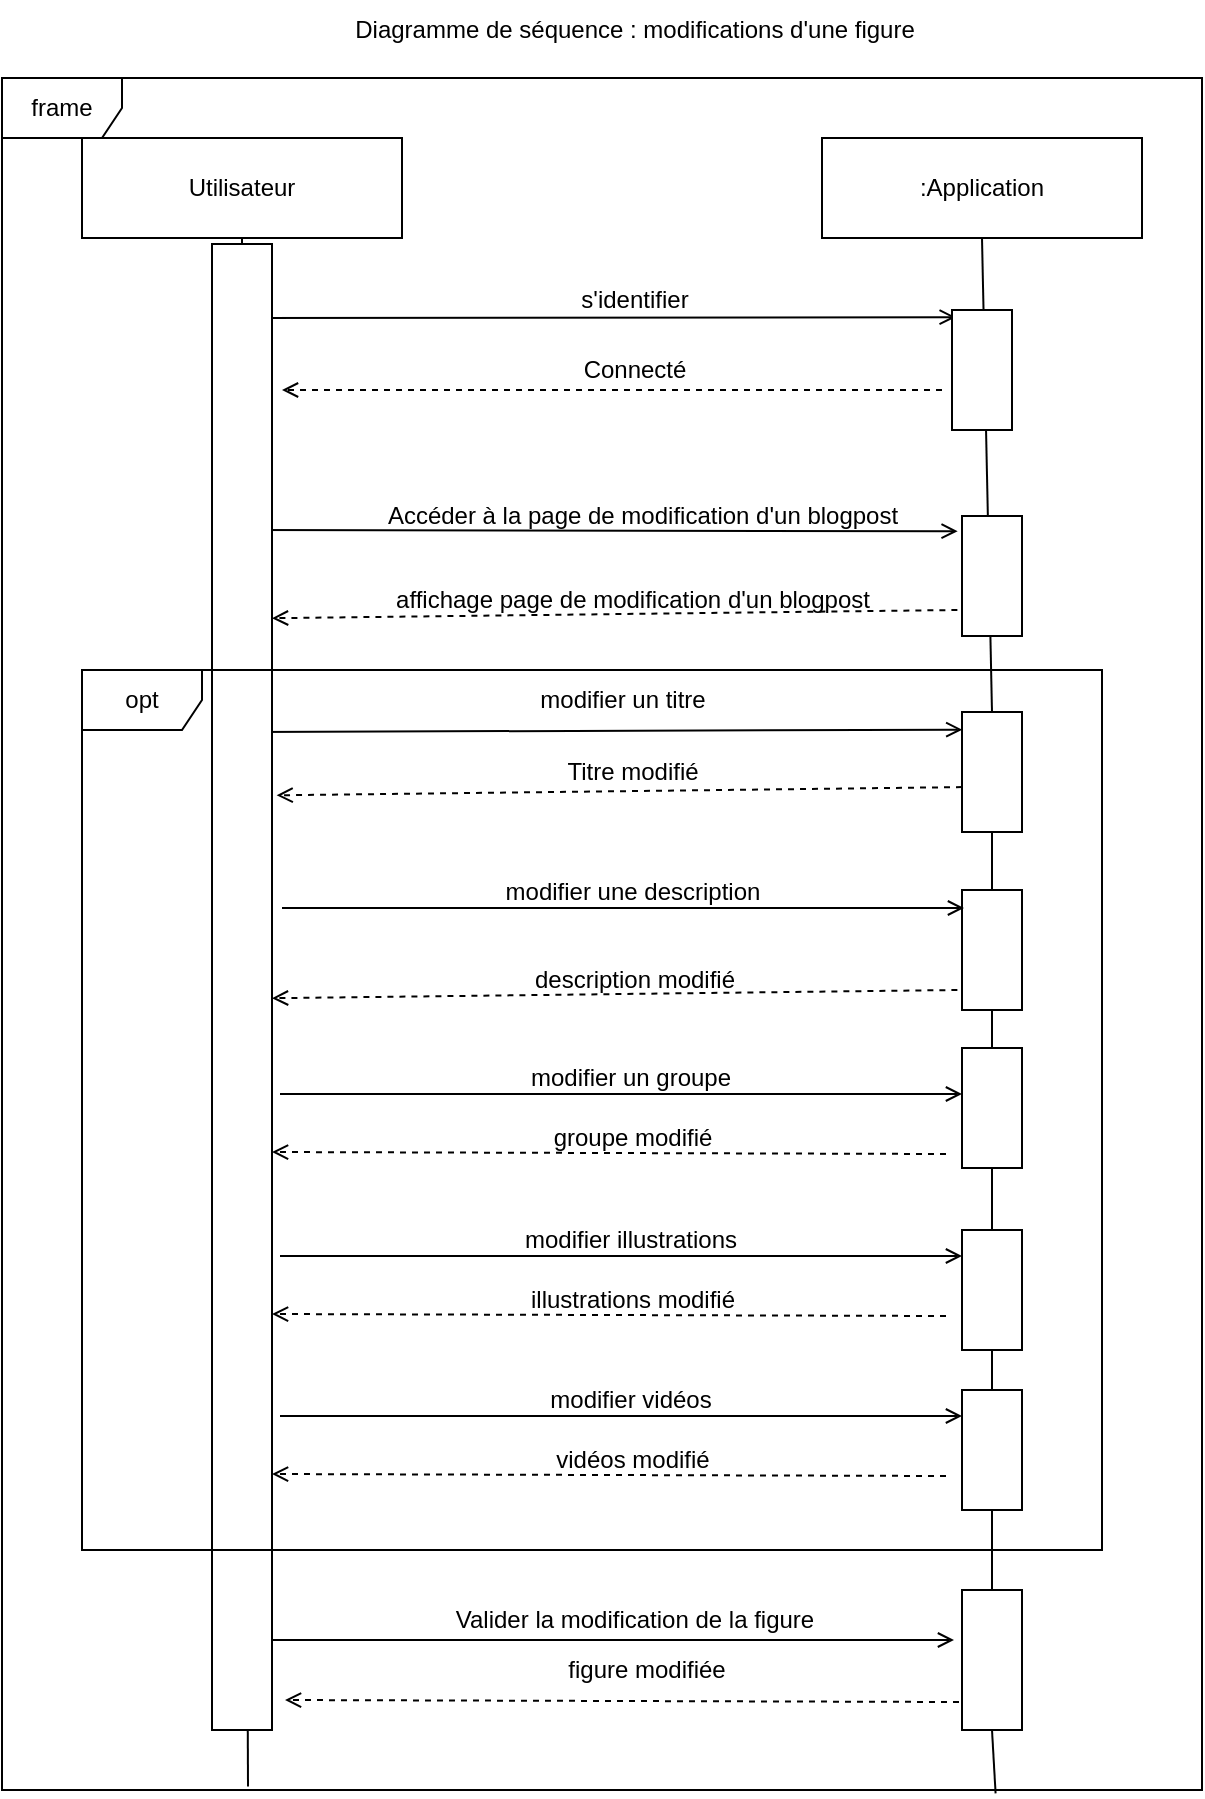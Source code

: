 <mxfile version="24.8.4">
  <diagram name="Page-1" id="KEBiCmwcIs1lIJkUnLUC">
    <mxGraphModel grid="1" page="1" gridSize="10" guides="1" tooltips="1" connect="1" arrows="1" fold="1" pageScale="1" pageWidth="827" pageHeight="1169" math="0" shadow="0">
      <root>
        <mxCell id="0" />
        <mxCell id="1" parent="0" />
        <mxCell id="8iJM9ZkAW7ooaeFF_Nti-1" value="Utilisateur" style="html=1;whiteSpace=wrap;" vertex="1" parent="1">
          <mxGeometry x="980" y="654" width="160" height="50" as="geometry" />
        </mxCell>
        <mxCell id="8iJM9ZkAW7ooaeFF_Nti-2" value=":Application" style="html=1;whiteSpace=wrap;" vertex="1" parent="1">
          <mxGeometry x="1350" y="654" width="160" height="50" as="geometry" />
        </mxCell>
        <mxCell id="8iJM9ZkAW7ooaeFF_Nti-3" value="" style="endArrow=none;html=1;rounded=0;entryX=0.5;entryY=1;entryDx=0;entryDy=0;exitX=0.205;exitY=0.998;exitDx=0;exitDy=0;exitPerimeter=0;" edge="1" parent="1" source="8iJM9ZkAW7ooaeFF_Nti-7" target="8iJM9ZkAW7ooaeFF_Nti-1">
          <mxGeometry width="50" height="50" relative="1" as="geometry">
            <mxPoint x="1060" y="1214" as="sourcePoint" />
            <mxPoint x="1100" y="784" as="targetPoint" />
          </mxGeometry>
        </mxCell>
        <mxCell id="8iJM9ZkAW7ooaeFF_Nti-4" value="" style="endArrow=none;html=1;rounded=0;entryX=0.5;entryY=1;entryDx=0;entryDy=0;exitX=0.5;exitY=0;exitDx=0;exitDy=0;" edge="1" parent="1" source="8iJM9ZkAW7ooaeFF_Nti-23" target="8iJM9ZkAW7ooaeFF_Nti-2">
          <mxGeometry width="50" height="50" relative="1" as="geometry">
            <mxPoint x="1339.5" y="1214" as="sourcePoint" />
            <mxPoint x="1339.5" y="704" as="targetPoint" />
          </mxGeometry>
        </mxCell>
        <mxCell id="8iJM9ZkAW7ooaeFF_Nti-5" value="" style="endArrow=open;html=1;rounded=0;endFill=0;entryX=0.062;entryY=0.06;entryDx=0;entryDy=0;entryPerimeter=0;" edge="1" parent="1" target="8iJM9ZkAW7ooaeFF_Nti-20">
          <mxGeometry width="50" height="50" relative="1" as="geometry">
            <mxPoint x="1060" y="744" as="sourcePoint" />
            <mxPoint x="1320" y="744" as="targetPoint" />
          </mxGeometry>
        </mxCell>
        <mxCell id="8iJM9ZkAW7ooaeFF_Nti-6" value="s&#39;identifier" style="text;html=1;align=center;verticalAlign=middle;resizable=0;points=[];autosize=1;strokeColor=none;fillColor=none;" vertex="1" parent="1">
          <mxGeometry x="1216" y="720" width="80" height="30" as="geometry" />
        </mxCell>
        <mxCell id="8iJM9ZkAW7ooaeFF_Nti-7" value="frame" style="shape=umlFrame;whiteSpace=wrap;html=1;pointerEvents=0;" vertex="1" parent="1">
          <mxGeometry x="940" y="624" width="600" height="856" as="geometry" />
        </mxCell>
        <mxCell id="8iJM9ZkAW7ooaeFF_Nti-8" value="Diagramme de séquence : modifications d&#39;une figure" style="text;html=1;align=center;verticalAlign=middle;resizable=0;points=[];autosize=1;strokeColor=none;fillColor=none;" vertex="1" parent="1">
          <mxGeometry x="1106" y="585" width="300" height="30" as="geometry" />
        </mxCell>
        <mxCell id="8iJM9ZkAW7ooaeFF_Nti-9" value="" style="endArrow=open;html=1;rounded=0;endFill=0;dashed=1;" edge="1" parent="1">
          <mxGeometry width="50" height="50" relative="1" as="geometry">
            <mxPoint x="1410" y="780" as="sourcePoint" />
            <mxPoint x="1080" y="780" as="targetPoint" />
          </mxGeometry>
        </mxCell>
        <mxCell id="8iJM9ZkAW7ooaeFF_Nti-10" value="Connecté" style="text;html=1;align=center;verticalAlign=middle;resizable=0;points=[];autosize=1;strokeColor=none;fillColor=none;" vertex="1" parent="1">
          <mxGeometry x="1221" y="755" width="70" height="30" as="geometry" />
        </mxCell>
        <mxCell id="8iJM9ZkAW7ooaeFF_Nti-11" value="" style="endArrow=open;html=1;rounded=0;endFill=0;entryX=0.005;entryY=0.147;entryDx=0;entryDy=0;entryPerimeter=0;" edge="1" parent="1" target="8iJM9ZkAW7ooaeFF_Nti-23">
          <mxGeometry width="50" height="50" relative="1" as="geometry">
            <mxPoint x="1060" y="951" as="sourcePoint" />
            <mxPoint x="1320" y="950" as="targetPoint" />
          </mxGeometry>
        </mxCell>
        <mxCell id="8iJM9ZkAW7ooaeFF_Nti-12" value="modifier un titre" style="text;html=1;align=center;verticalAlign=middle;resizable=0;points=[];autosize=1;strokeColor=none;fillColor=none;" vertex="1" parent="1">
          <mxGeometry x="1195" y="920" width="110" height="30" as="geometry" />
        </mxCell>
        <mxCell id="8iJM9ZkAW7ooaeFF_Nti-13" value="Titre modifié" style="text;html=1;align=center;verticalAlign=middle;resizable=0;points=[];autosize=1;strokeColor=none;fillColor=none;" vertex="1" parent="1">
          <mxGeometry x="1210.3" y="956" width="90" height="30" as="geometry" />
        </mxCell>
        <mxCell id="8iJM9ZkAW7ooaeFF_Nti-14" value="" style="endArrow=open;html=1;rounded=0;endFill=0;dashed=1;exitX=-0.01;exitY=0.876;exitDx=0;exitDy=0;exitPerimeter=0;entryX=1.067;entryY=0.386;entryDx=0;entryDy=0;entryPerimeter=0;" edge="1" parent="1">
          <mxGeometry width="50" height="50" relative="1" as="geometry">
            <mxPoint x="1420.0" y="978.56" as="sourcePoint" />
            <mxPoint x="1077.31" y="982.658" as="targetPoint" />
          </mxGeometry>
        </mxCell>
        <mxCell id="8iJM9ZkAW7ooaeFF_Nti-15" value="" style="endArrow=open;html=1;rounded=0;endFill=0;entryX=-0.072;entryY=0.127;entryDx=0;entryDy=0;entryPerimeter=0;" edge="1" parent="1" target="8iJM9ZkAW7ooaeFF_Nti-21">
          <mxGeometry width="50" height="50" relative="1" as="geometry">
            <mxPoint x="1060" y="850" as="sourcePoint" />
            <mxPoint x="1340" y="850" as="targetPoint" />
          </mxGeometry>
        </mxCell>
        <mxCell id="8iJM9ZkAW7ooaeFF_Nti-16" value="Accéder à la page de modification d&#39;un blogpost" style="text;html=1;align=center;verticalAlign=middle;resizable=0;points=[];autosize=1;strokeColor=none;fillColor=none;" vertex="1" parent="1">
          <mxGeometry x="1120" y="828" width="280" height="30" as="geometry" />
        </mxCell>
        <mxCell id="8iJM9ZkAW7ooaeFF_Nti-17" value="affichage page de modification d&#39;un blogpost" style="text;html=1;align=center;verticalAlign=middle;resizable=0;points=[];autosize=1;strokeColor=none;fillColor=none;" vertex="1" parent="1">
          <mxGeometry x="1125" y="870" width="260" height="30" as="geometry" />
        </mxCell>
        <mxCell id="8iJM9ZkAW7ooaeFF_Nti-18" value="" style="rounded=0;whiteSpace=wrap;html=1;strokeWidth=1;" vertex="1" parent="1">
          <mxGeometry x="1045" y="707" width="30" height="743" as="geometry" />
        </mxCell>
        <mxCell id="8iJM9ZkAW7ooaeFF_Nti-20" value="" style="rounded=0;whiteSpace=wrap;html=1;strokeWidth=1;" vertex="1" parent="1">
          <mxGeometry x="1415" y="740" width="30" height="60" as="geometry" />
        </mxCell>
        <mxCell id="8iJM9ZkAW7ooaeFF_Nti-21" value="" style="rounded=0;whiteSpace=wrap;html=1;strokeWidth=1;" vertex="1" parent="1">
          <mxGeometry x="1420" y="843" width="30" height="60" as="geometry" />
        </mxCell>
        <mxCell id="8iJM9ZkAW7ooaeFF_Nti-22" value="" style="endArrow=none;html=1;rounded=0;entryX=0.5;entryY=1;entryDx=0;entryDy=0;exitX=0.5;exitY=0;exitDx=0;exitDy=0;" edge="1" parent="1" source="8iJM9ZkAW7ooaeFF_Nti-25" target="8iJM9ZkAW7ooaeFF_Nti-23">
          <mxGeometry width="50" height="50" relative="1" as="geometry">
            <mxPoint x="1436.12" y="1234.242" as="sourcePoint" />
            <mxPoint x="1429.5" y="704" as="targetPoint" />
          </mxGeometry>
        </mxCell>
        <mxCell id="8iJM9ZkAW7ooaeFF_Nti-23" value="" style="rounded=0;whiteSpace=wrap;html=1;strokeWidth=1;" vertex="1" parent="1">
          <mxGeometry x="1420" y="941" width="30" height="60" as="geometry" />
        </mxCell>
        <mxCell id="8iJM9ZkAW7ooaeFF_Nti-24" value="" style="endArrow=none;html=1;rounded=0;entryX=0.5;entryY=1;entryDx=0;entryDy=0;exitX=0.5;exitY=0;exitDx=0;exitDy=0;" edge="1" parent="1" source="8iJM9ZkAW7ooaeFF_Nti-30" target="8iJM9ZkAW7ooaeFF_Nti-25">
          <mxGeometry width="50" height="50" relative="1" as="geometry">
            <mxPoint x="1436.12" y="1234.242" as="sourcePoint" />
            <mxPoint x="1435" y="1001" as="targetPoint" />
          </mxGeometry>
        </mxCell>
        <mxCell id="8iJM9ZkAW7ooaeFF_Nti-25" value="" style="rounded=0;whiteSpace=wrap;html=1;strokeWidth=1;" vertex="1" parent="1">
          <mxGeometry x="1420" y="1030" width="30" height="60" as="geometry" />
        </mxCell>
        <mxCell id="8iJM9ZkAW7ooaeFF_Nti-26" value="modifier&amp;nbsp;une description" style="text;html=1;align=center;verticalAlign=middle;resizable=0;points=[];autosize=1;strokeColor=none;fillColor=none;" vertex="1" parent="1">
          <mxGeometry x="1180" y="1016" width="150" height="30" as="geometry" />
        </mxCell>
        <mxCell id="8iJM9ZkAW7ooaeFF_Nti-27" value="" style="endArrow=open;html=1;rounded=0;endFill=0;entryX=0.005;entryY=0.147;entryDx=0;entryDy=0;entryPerimeter=0;" edge="1" parent="1">
          <mxGeometry width="50" height="50" relative="1" as="geometry">
            <mxPoint x="1080" y="1039" as="sourcePoint" />
            <mxPoint x="1421" y="1039" as="targetPoint" />
          </mxGeometry>
        </mxCell>
        <mxCell id="8iJM9ZkAW7ooaeFF_Nti-28" value="description modifié" style="text;html=1;align=center;verticalAlign=middle;resizable=0;points=[];autosize=1;strokeColor=none;fillColor=none;" vertex="1" parent="1">
          <mxGeometry x="1196" y="1060" width="120" height="30" as="geometry" />
        </mxCell>
        <mxCell id="8iJM9ZkAW7ooaeFF_Nti-29" value="" style="endArrow=none;html=1;rounded=0;entryX=0.5;entryY=1;entryDx=0;entryDy=0;" edge="1" parent="1" source="8iJM9ZkAW7ooaeFF_Nti-44" target="8iJM9ZkAW7ooaeFF_Nti-30">
          <mxGeometry width="50" height="50" relative="1" as="geometry">
            <mxPoint x="1435" y="1460" as="sourcePoint" />
            <mxPoint x="1435" y="1090" as="targetPoint" />
          </mxGeometry>
        </mxCell>
        <mxCell id="8iJM9ZkAW7ooaeFF_Nti-30" value="" style="rounded=0;whiteSpace=wrap;html=1;strokeWidth=1;" vertex="1" parent="1">
          <mxGeometry x="1420" y="1109" width="30" height="60" as="geometry" />
        </mxCell>
        <mxCell id="8iJM9ZkAW7ooaeFF_Nti-31" value="modifier&amp;nbsp;un groupe" style="text;html=1;align=center;verticalAlign=middle;resizable=0;points=[];autosize=1;strokeColor=none;fillColor=none;" vertex="1" parent="1">
          <mxGeometry x="1194" y="1109" width="120" height="30" as="geometry" />
        </mxCell>
        <mxCell id="8iJM9ZkAW7ooaeFF_Nti-32" value="" style="endArrow=open;html=1;rounded=0;endFill=0;entryX=0.005;entryY=0.147;entryDx=0;entryDy=0;entryPerimeter=0;" edge="1" parent="1">
          <mxGeometry width="50" height="50" relative="1" as="geometry">
            <mxPoint x="1079" y="1132" as="sourcePoint" />
            <mxPoint x="1420" y="1132" as="targetPoint" />
          </mxGeometry>
        </mxCell>
        <mxCell id="8iJM9ZkAW7ooaeFF_Nti-33" value="groupe modifié" style="text;html=1;align=center;verticalAlign=middle;resizable=0;points=[];autosize=1;strokeColor=none;fillColor=none;" vertex="1" parent="1">
          <mxGeometry x="1205" y="1139" width="100" height="30" as="geometry" />
        </mxCell>
        <mxCell id="8iJM9ZkAW7ooaeFF_Nti-34" value="" style="endArrow=open;html=1;rounded=0;endFill=0;dashed=1;exitX=-0.01;exitY=0.876;exitDx=0;exitDy=0;exitPerimeter=0;entryX=1.039;entryY=0.731;entryDx=0;entryDy=0;entryPerimeter=0;" edge="1" parent="1">
          <mxGeometry width="50" height="50" relative="1" as="geometry">
            <mxPoint x="1412" y="1162" as="sourcePoint" />
            <mxPoint x="1075" y="1161" as="targetPoint" />
          </mxGeometry>
        </mxCell>
        <mxCell id="8iJM9ZkAW7ooaeFF_Nti-35" value="" style="rounded=0;whiteSpace=wrap;html=1;strokeWidth=1;" vertex="1" parent="1">
          <mxGeometry x="1420" y="1200" width="30" height="60" as="geometry" />
        </mxCell>
        <mxCell id="8iJM9ZkAW7ooaeFF_Nti-36" value="modifier&amp;nbsp;illustrations" style="text;html=1;align=center;verticalAlign=middle;resizable=0;points=[];autosize=1;strokeColor=none;fillColor=none;" vertex="1" parent="1">
          <mxGeometry x="1189" y="1190" width="130" height="30" as="geometry" />
        </mxCell>
        <mxCell id="8iJM9ZkAW7ooaeFF_Nti-37" value="" style="endArrow=open;html=1;rounded=0;endFill=0;entryX=0.005;entryY=0.147;entryDx=0;entryDy=0;entryPerimeter=0;" edge="1" parent="1">
          <mxGeometry width="50" height="50" relative="1" as="geometry">
            <mxPoint x="1079" y="1213" as="sourcePoint" />
            <mxPoint x="1420" y="1213" as="targetPoint" />
          </mxGeometry>
        </mxCell>
        <mxCell id="8iJM9ZkAW7ooaeFF_Nti-38" value="illustrations modifié" style="text;html=1;align=center;verticalAlign=middle;resizable=0;points=[];autosize=1;strokeColor=none;fillColor=none;" vertex="1" parent="1">
          <mxGeometry x="1190" y="1220" width="130" height="30" as="geometry" />
        </mxCell>
        <mxCell id="8iJM9ZkAW7ooaeFF_Nti-39" value="" style="endArrow=open;html=1;rounded=0;endFill=0;dashed=1;exitX=-0.01;exitY=0.876;exitDx=0;exitDy=0;exitPerimeter=0;entryX=1.039;entryY=0.731;entryDx=0;entryDy=0;entryPerimeter=0;" edge="1" parent="1">
          <mxGeometry width="50" height="50" relative="1" as="geometry">
            <mxPoint x="1412" y="1243" as="sourcePoint" />
            <mxPoint x="1075" y="1242" as="targetPoint" />
          </mxGeometry>
        </mxCell>
        <mxCell id="8iJM9ZkAW7ooaeFF_Nti-40" value="Valider la modification de la figure" style="text;html=1;align=center;verticalAlign=middle;resizable=0;points=[];autosize=1;strokeColor=none;fillColor=none;" vertex="1" parent="1">
          <mxGeometry x="1156" y="1380" width="200" height="30" as="geometry" />
        </mxCell>
        <mxCell id="8iJM9ZkAW7ooaeFF_Nti-41" value="figure modifiée" style="text;html=1;align=center;verticalAlign=middle;resizable=0;points=[];autosize=1;strokeColor=none;fillColor=none;" vertex="1" parent="1">
          <mxGeometry x="1211.5" y="1405" width="100" height="30" as="geometry" />
        </mxCell>
        <mxCell id="8iJM9ZkAW7ooaeFF_Nti-42" value="" style="endArrow=open;html=1;rounded=0;endFill=0;dashed=1;exitX=-0.01;exitY=0.876;exitDx=0;exitDy=0;exitPerimeter=0;entryX=1.039;entryY=0.731;entryDx=0;entryDy=0;entryPerimeter=0;" edge="1" parent="1">
          <mxGeometry width="50" height="50" relative="1" as="geometry">
            <mxPoint x="1418.5" y="1436" as="sourcePoint" />
            <mxPoint x="1081.5" y="1435" as="targetPoint" />
          </mxGeometry>
        </mxCell>
        <mxCell id="8iJM9ZkAW7ooaeFF_Nti-43" value="" style="endArrow=none;html=1;rounded=0;entryX=0.5;entryY=1;entryDx=0;entryDy=0;exitX=0.828;exitY=1.002;exitDx=0;exitDy=0;exitPerimeter=0;" edge="1" parent="1" source="8iJM9ZkAW7ooaeFF_Nti-7" target="8iJM9ZkAW7ooaeFF_Nti-44">
          <mxGeometry width="50" height="50" relative="1" as="geometry">
            <mxPoint x="1435" y="1380" as="sourcePoint" />
            <mxPoint x="1435" y="1169" as="targetPoint" />
          </mxGeometry>
        </mxCell>
        <mxCell id="8iJM9ZkAW7ooaeFF_Nti-44" value="" style="rounded=0;whiteSpace=wrap;html=1;strokeWidth=1;" vertex="1" parent="1">
          <mxGeometry x="1420" y="1380" width="30" height="70" as="geometry" />
        </mxCell>
        <mxCell id="8iJM9ZkAW7ooaeFF_Nti-45" value="" style="endArrow=open;html=1;rounded=0;endFill=0;entryX=0.005;entryY=0.147;entryDx=0;entryDy=0;entryPerimeter=0;" edge="1" parent="1">
          <mxGeometry width="50" height="50" relative="1" as="geometry">
            <mxPoint x="1075" y="1405" as="sourcePoint" />
            <mxPoint x="1416" y="1405" as="targetPoint" />
          </mxGeometry>
        </mxCell>
        <mxCell id="8iJM9ZkAW7ooaeFF_Nti-46" value="" style="endArrow=open;html=1;rounded=0;endFill=0;dashed=1;exitX=-0.01;exitY=0.876;exitDx=0;exitDy=0;exitPerimeter=0;entryX=1.067;entryY=0.386;entryDx=0;entryDy=0;entryPerimeter=0;" edge="1" parent="1">
          <mxGeometry width="50" height="50" relative="1" as="geometry">
            <mxPoint x="1417.69" y="1080.0" as="sourcePoint" />
            <mxPoint x="1075" y="1084.098" as="targetPoint" />
          </mxGeometry>
        </mxCell>
        <mxCell id="8iJM9ZkAW7ooaeFF_Nti-47" value="" style="endArrow=open;html=1;rounded=0;endFill=0;dashed=1;exitX=-0.01;exitY=0.876;exitDx=0;exitDy=0;exitPerimeter=0;entryX=1.067;entryY=0.386;entryDx=0;entryDy=0;entryPerimeter=0;" edge="1" parent="1">
          <mxGeometry width="50" height="50" relative="1" as="geometry">
            <mxPoint x="1417.69" y="890.0" as="sourcePoint" />
            <mxPoint x="1075" y="894.098" as="targetPoint" />
          </mxGeometry>
        </mxCell>
        <mxCell id="8iJM9ZkAW7ooaeFF_Nti-48" value="" style="rounded=0;whiteSpace=wrap;html=1;strokeWidth=1;" vertex="1" parent="1">
          <mxGeometry x="1420" y="1280" width="30" height="60" as="geometry" />
        </mxCell>
        <mxCell id="8iJM9ZkAW7ooaeFF_Nti-49" value="modifier&amp;nbsp;vidéos" style="text;html=1;align=center;verticalAlign=middle;resizable=0;points=[];autosize=1;strokeColor=none;fillColor=none;" vertex="1" parent="1">
          <mxGeometry x="1204" y="1270" width="100" height="30" as="geometry" />
        </mxCell>
        <mxCell id="8iJM9ZkAW7ooaeFF_Nti-50" value="vidéos modifié" style="text;html=1;align=center;verticalAlign=middle;resizable=0;points=[];autosize=1;strokeColor=none;fillColor=none;" vertex="1" parent="1">
          <mxGeometry x="1205" y="1300" width="100" height="30" as="geometry" />
        </mxCell>
        <mxCell id="8iJM9ZkAW7ooaeFF_Nti-51" value="" style="endArrow=open;html=1;rounded=0;endFill=0;entryX=0.005;entryY=0.147;entryDx=0;entryDy=0;entryPerimeter=0;" edge="1" parent="1">
          <mxGeometry width="50" height="50" relative="1" as="geometry">
            <mxPoint x="1079" y="1293" as="sourcePoint" />
            <mxPoint x="1420" y="1293" as="targetPoint" />
          </mxGeometry>
        </mxCell>
        <mxCell id="8iJM9ZkAW7ooaeFF_Nti-52" value="" style="endArrow=open;html=1;rounded=0;endFill=0;dashed=1;exitX=-0.01;exitY=0.876;exitDx=0;exitDy=0;exitPerimeter=0;entryX=1.039;entryY=0.731;entryDx=0;entryDy=0;entryPerimeter=0;" edge="1" parent="1">
          <mxGeometry width="50" height="50" relative="1" as="geometry">
            <mxPoint x="1412" y="1323" as="sourcePoint" />
            <mxPoint x="1075" y="1322" as="targetPoint" />
          </mxGeometry>
        </mxCell>
        <mxCell id="ZWEJluPy88w27fX7v056-1" value="opt" style="shape=umlFrame;whiteSpace=wrap;html=1;pointerEvents=0;gradientColor=none;swimlaneFillColor=none;" vertex="1" parent="1">
          <mxGeometry x="980" y="920" width="510" height="440" as="geometry" />
        </mxCell>
      </root>
    </mxGraphModel>
  </diagram>
</mxfile>
